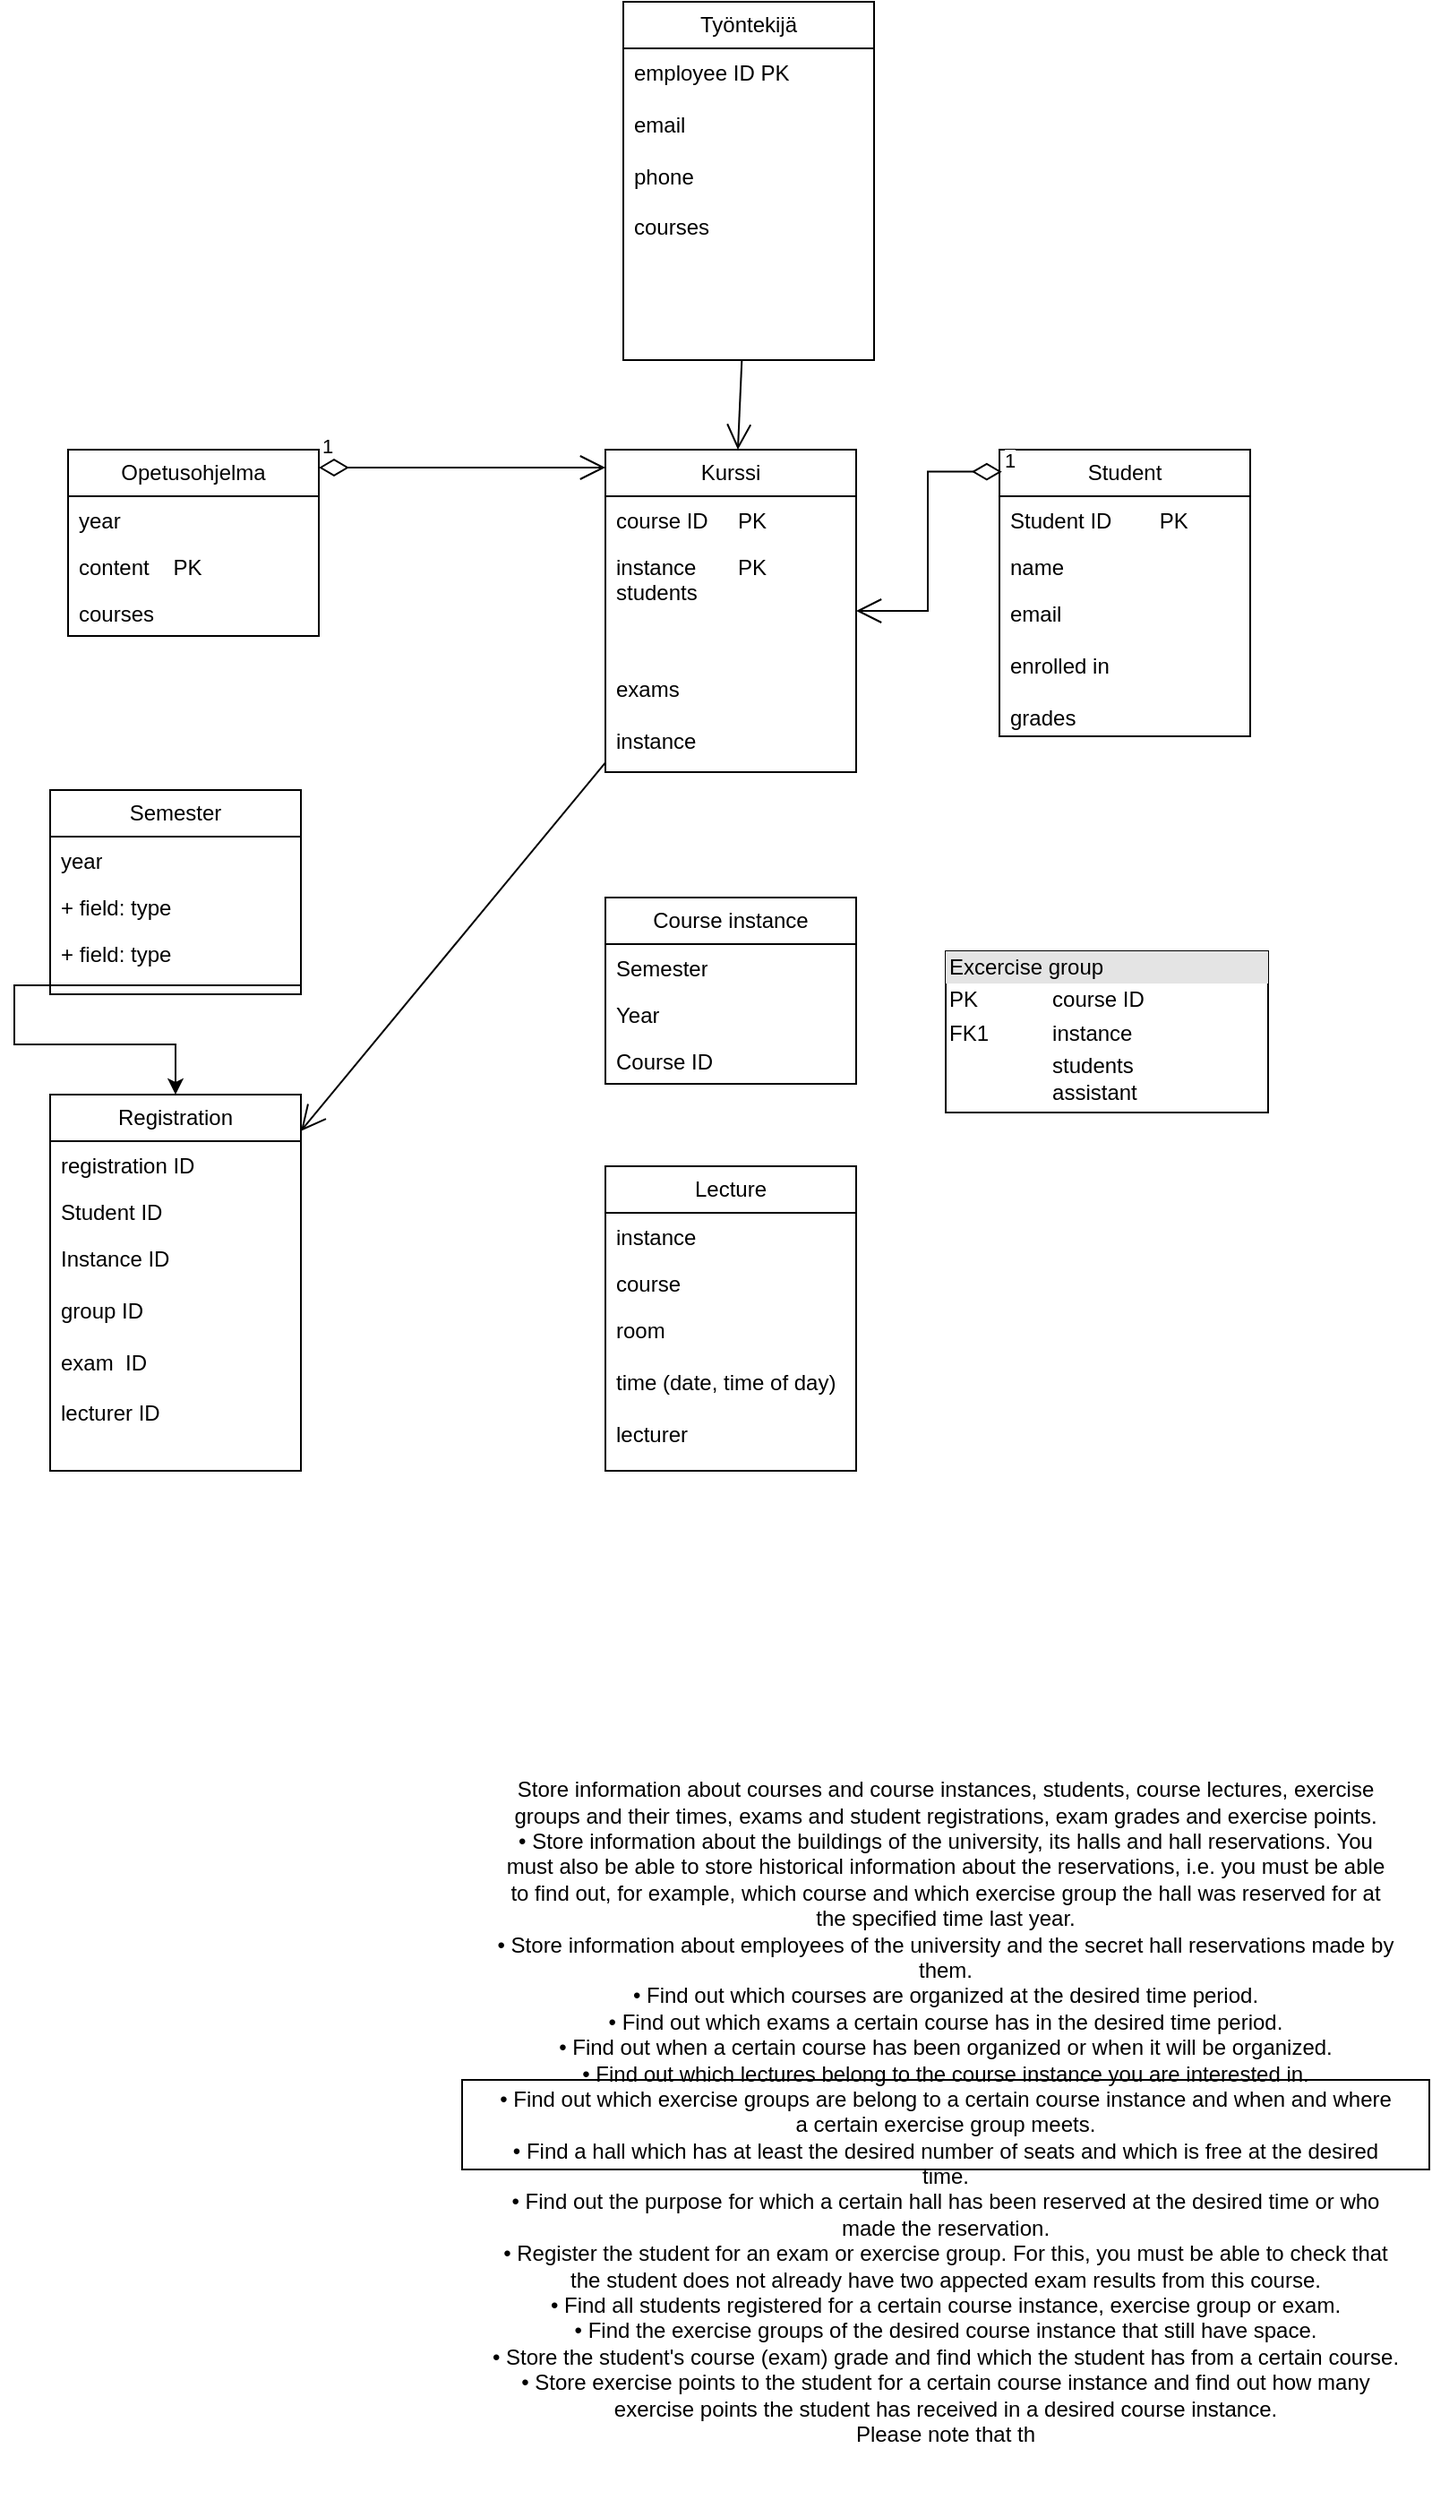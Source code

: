 <mxfile version="21.0.7" type="github">
  <diagram name="Page-1" id="fr7azMlj8yHS9z72IOPQ">
    <mxGraphModel dx="985" dy="1613" grid="1" gridSize="10" guides="1" tooltips="1" connect="1" arrows="1" fold="1" page="1" pageScale="1" pageWidth="827" pageHeight="1169" math="0" shadow="0">
      <root>
        <mxCell id="0" />
        <mxCell id="1" parent="0" />
        <mxCell id="IC3bSYai77iSjpE_L1j_-1" value="Työntekijä" style="swimlane;fontStyle=0;childLayout=stackLayout;horizontal=1;startSize=26;fillColor=none;horizontalStack=0;resizeParent=1;resizeParentMax=0;resizeLast=0;collapsible=1;marginBottom=0;whiteSpace=wrap;html=1;" parent="1" vertex="1">
          <mxGeometry x="370" y="-660" width="140" height="200" as="geometry" />
        </mxCell>
        <mxCell id="IC3bSYai77iSjpE_L1j_-2" value="employee ID PK&lt;br&gt;&lt;br&gt;email&lt;br&gt;&lt;br&gt;phone&lt;br&gt;&lt;br&gt;courses" style="text;strokeColor=none;fillColor=none;align=left;verticalAlign=top;spacingLeft=4;spacingRight=4;overflow=hidden;rotatable=0;points=[[0,0.5],[1,0.5]];portConstraint=eastwest;whiteSpace=wrap;html=1;" parent="IC3bSYai77iSjpE_L1j_-1" vertex="1">
          <mxGeometry y="26" width="140" height="174" as="geometry" />
        </mxCell>
        <mxCell id="IC3bSYai77iSjpE_L1j_-5" value="Semester" style="swimlane;fontStyle=0;childLayout=stackLayout;horizontal=1;startSize=26;fillColor=none;horizontalStack=0;resizeParent=1;resizeParentMax=0;resizeLast=0;collapsible=1;marginBottom=0;whiteSpace=wrap;html=1;" parent="1" vertex="1">
          <mxGeometry x="50" y="-220" width="140" height="114" as="geometry" />
        </mxCell>
        <mxCell id="IC3bSYai77iSjpE_L1j_-6" value="year" style="text;strokeColor=none;fillColor=none;align=left;verticalAlign=top;spacingLeft=4;spacingRight=4;overflow=hidden;rotatable=0;points=[[0,0.5],[1,0.5]];portConstraint=eastwest;whiteSpace=wrap;html=1;" parent="IC3bSYai77iSjpE_L1j_-5" vertex="1">
          <mxGeometry y="26" width="140" height="26" as="geometry" />
        </mxCell>
        <mxCell id="IC3bSYai77iSjpE_L1j_-7" value="+ field: type" style="text;strokeColor=none;fillColor=none;align=left;verticalAlign=top;spacingLeft=4;spacingRight=4;overflow=hidden;rotatable=0;points=[[0,0.5],[1,0.5]];portConstraint=eastwest;whiteSpace=wrap;html=1;" parent="IC3bSYai77iSjpE_L1j_-5" vertex="1">
          <mxGeometry y="52" width="140" height="26" as="geometry" />
        </mxCell>
        <mxCell id="IC3bSYai77iSjpE_L1j_-8" value="+ field: type" style="text;strokeColor=none;fillColor=none;align=left;verticalAlign=top;spacingLeft=4;spacingRight=4;overflow=hidden;rotatable=0;points=[[0,0.5],[1,0.5]];portConstraint=eastwest;whiteSpace=wrap;html=1;" parent="IC3bSYai77iSjpE_L1j_-5" vertex="1">
          <mxGeometry y="78" width="140" height="26" as="geometry" />
        </mxCell>
        <mxCell id="IC3bSYai77iSjpE_L1j_-31" value="" style="line;strokeWidth=1;fillColor=none;align=left;verticalAlign=middle;spacingTop=-1;spacingLeft=3;spacingRight=3;rotatable=0;labelPosition=right;points=[];portConstraint=eastwest;strokeColor=inherit;" parent="IC3bSYai77iSjpE_L1j_-5" vertex="1">
          <mxGeometry y="104" width="140" height="10" as="geometry" />
        </mxCell>
        <mxCell id="IC3bSYai77iSjpE_L1j_-9" value="Student" style="swimlane;fontStyle=0;childLayout=stackLayout;horizontal=1;startSize=26;fillColor=none;horizontalStack=0;resizeParent=1;resizeParentMax=0;resizeLast=0;collapsible=1;marginBottom=0;whiteSpace=wrap;html=1;" parent="1" vertex="1">
          <mxGeometry x="580" y="-410" width="140" height="160" as="geometry" />
        </mxCell>
        <mxCell id="IC3bSYai77iSjpE_L1j_-10" value="Student ID&amp;nbsp; &amp;nbsp; &amp;nbsp; &amp;nbsp; PK" style="text;strokeColor=none;fillColor=none;align=left;verticalAlign=top;spacingLeft=4;spacingRight=4;overflow=hidden;rotatable=0;points=[[0,0.5],[1,0.5]];portConstraint=eastwest;whiteSpace=wrap;html=1;" parent="IC3bSYai77iSjpE_L1j_-9" vertex="1">
          <mxGeometry y="26" width="140" height="26" as="geometry" />
        </mxCell>
        <mxCell id="IC3bSYai77iSjpE_L1j_-11" value="name&lt;br&gt;" style="text;strokeColor=none;fillColor=none;align=left;verticalAlign=top;spacingLeft=4;spacingRight=4;overflow=hidden;rotatable=0;points=[[0,0.5],[1,0.5]];portConstraint=eastwest;whiteSpace=wrap;html=1;" parent="IC3bSYai77iSjpE_L1j_-9" vertex="1">
          <mxGeometry y="52" width="140" height="26" as="geometry" />
        </mxCell>
        <mxCell id="IC3bSYai77iSjpE_L1j_-12" value="email&lt;br&gt;&lt;br&gt;enrolled in&amp;nbsp;&lt;br&gt;&lt;br&gt;grades" style="text;strokeColor=none;fillColor=none;align=left;verticalAlign=top;spacingLeft=4;spacingRight=4;overflow=hidden;rotatable=0;points=[[0,0.5],[1,0.5]];portConstraint=eastwest;whiteSpace=wrap;html=1;" parent="IC3bSYai77iSjpE_L1j_-9" vertex="1">
          <mxGeometry y="78" width="140" height="82" as="geometry" />
        </mxCell>
        <mxCell id="IC3bSYai77iSjpE_L1j_-13" value="Registration" style="swimlane;fontStyle=0;childLayout=stackLayout;horizontal=1;startSize=26;fillColor=none;horizontalStack=0;resizeParent=1;resizeParentMax=0;resizeLast=0;collapsible=1;marginBottom=0;whiteSpace=wrap;html=1;" parent="1" vertex="1">
          <mxGeometry x="50" y="-50" width="140" height="210" as="geometry" />
        </mxCell>
        <mxCell id="IC3bSYai77iSjpE_L1j_-14" value="registration ID&lt;br&gt;&lt;br&gt;student ID&amp;nbsp; &amp;nbsp; PK" style="text;strokeColor=none;fillColor=none;align=left;verticalAlign=top;spacingLeft=4;spacingRight=4;overflow=hidden;rotatable=0;points=[[0,0.5],[1,0.5]];portConstraint=eastwest;whiteSpace=wrap;html=1;" parent="IC3bSYai77iSjpE_L1j_-13" vertex="1">
          <mxGeometry y="26" width="140" height="26" as="geometry" />
        </mxCell>
        <mxCell id="IC3bSYai77iSjpE_L1j_-15" value="Student ID&lt;br&gt;&lt;br&gt;instance ID&lt;br&gt;year" style="text;strokeColor=none;fillColor=none;align=left;verticalAlign=top;spacingLeft=4;spacingRight=4;overflow=hidden;rotatable=0;points=[[0,0.5],[1,0.5]];portConstraint=eastwest;whiteSpace=wrap;html=1;" parent="IC3bSYai77iSjpE_L1j_-13" vertex="1">
          <mxGeometry y="52" width="140" height="26" as="geometry" />
        </mxCell>
        <mxCell id="IC3bSYai77iSjpE_L1j_-16" value="Instance ID&lt;br&gt;&lt;br&gt;group ID&lt;br&gt;&lt;br&gt;exam&amp;nbsp; ID&lt;br&gt;&lt;br&gt;lecturer ID" style="text;strokeColor=none;fillColor=none;align=left;verticalAlign=top;spacingLeft=4;spacingRight=4;overflow=hidden;rotatable=0;points=[[0,0.5],[1,0.5]];portConstraint=eastwest;whiteSpace=wrap;html=1;" parent="IC3bSYai77iSjpE_L1j_-13" vertex="1">
          <mxGeometry y="78" width="140" height="132" as="geometry" />
        </mxCell>
        <mxCell id="IC3bSYai77iSjpE_L1j_-17" value="Opetusohjelma" style="swimlane;fontStyle=0;childLayout=stackLayout;horizontal=1;startSize=26;fillColor=none;horizontalStack=0;resizeParent=1;resizeParentMax=0;resizeLast=0;collapsible=1;marginBottom=0;whiteSpace=wrap;html=1;" parent="1" vertex="1">
          <mxGeometry x="60" y="-410" width="140" height="104" as="geometry" />
        </mxCell>
        <mxCell id="IC3bSYai77iSjpE_L1j_-18" value="year&amp;nbsp;" style="text;strokeColor=none;fillColor=none;align=left;verticalAlign=top;spacingLeft=4;spacingRight=4;overflow=hidden;rotatable=0;points=[[0,0.5],[1,0.5]];portConstraint=eastwest;whiteSpace=wrap;html=1;" parent="IC3bSYai77iSjpE_L1j_-17" vertex="1">
          <mxGeometry y="26" width="140" height="26" as="geometry" />
        </mxCell>
        <mxCell id="IC3bSYai77iSjpE_L1j_-19" value="content&amp;nbsp; &amp;nbsp; PK" style="text;strokeColor=none;fillColor=none;align=left;verticalAlign=top;spacingLeft=4;spacingRight=4;overflow=hidden;rotatable=0;points=[[0,0.5],[1,0.5]];portConstraint=eastwest;whiteSpace=wrap;html=1;" parent="IC3bSYai77iSjpE_L1j_-17" vertex="1">
          <mxGeometry y="52" width="140" height="26" as="geometry" />
        </mxCell>
        <mxCell id="IC3bSYai77iSjpE_L1j_-20" value="courses" style="text;strokeColor=none;fillColor=none;align=left;verticalAlign=top;spacingLeft=4;spacingRight=4;overflow=hidden;rotatable=0;points=[[0,0.5],[1,0.5]];portConstraint=eastwest;whiteSpace=wrap;html=1;" parent="IC3bSYai77iSjpE_L1j_-17" vertex="1">
          <mxGeometry y="78" width="140" height="26" as="geometry" />
        </mxCell>
        <mxCell id="IC3bSYai77iSjpE_L1j_-21" value="&#xa;Store information about courses and course instances, students, course lectures, exercise&#xa;groups and their times, exams and student registrations, exam grades and exercise points.&#xa;• Store information about the buildings of the university, its halls and hall reservations. You&#xa;must also be able to store historical information about the reservations, i.e. you must be able&#xa;to find out, for example, which course and which exercise group the hall was reserved for at&#xa;the specified time last year.&#xa;• Store information about employees of the university and the secret hall reservations made by&#xa;them.&#xa;• Find out which courses are organized at the desired time period.&#xa;• Find out which exams a certain course has in the desired time period.&#xa;• Find out when a certain course has been organized or when it will be organized.&#xa;• Find out which lectures belong to the course instance you are interested in.&#xa;• Find out which exercise groups are belong to a certain course instance and when and where&#xa;a certain exercise group meets.&#xa;• Find a hall which has at least the desired number of seats and which is free at the desired&#xa;time.&#xa;• Find out the purpose for which a certain hall has been reserved at the desired time or who&#xa;made the reservation.&#xa;• Register the student for an exam or exercise group. For this, you must be able to check that&#xa;the student does not already have two appected exam results from this course.&#xa;• Find all students registered for a certain course instance, exercise group or exam.&#xa;• Find the exercise groups of the desired course instance that still have space.&#xa;• Store the student&#39;s course (exam) grade and find which the student has from a certain course.&#xa;• Store exercise points to the student for a certain course instance and find out how many&#xa;exercise points the student has received in a desired course instance.&#xa;Please note that th&#xa;&#xa;" style="html=1;whiteSpace=wrap;" parent="1" vertex="1">
          <mxGeometry x="280" y="500" width="540" height="50" as="geometry" />
        </mxCell>
        <mxCell id="IC3bSYai77iSjpE_L1j_-23" value="Kurssi" style="swimlane;fontStyle=0;childLayout=stackLayout;horizontal=1;startSize=26;fillColor=none;horizontalStack=0;resizeParent=1;resizeParentMax=0;resizeLast=0;collapsible=1;marginBottom=0;whiteSpace=wrap;html=1;" parent="1" vertex="1">
          <mxGeometry x="360" y="-410" width="140" height="180" as="geometry" />
        </mxCell>
        <mxCell id="IC3bSYai77iSjpE_L1j_-24" value="course ID&amp;nbsp; &amp;nbsp; &amp;nbsp;PK&lt;br&gt;&lt;br&gt;" style="text;strokeColor=none;fillColor=none;align=left;verticalAlign=top;spacingLeft=4;spacingRight=4;overflow=hidden;rotatable=0;points=[[0,0.5],[1,0.5]];portConstraint=eastwest;whiteSpace=wrap;html=1;" parent="IC3bSYai77iSjpE_L1j_-23" vertex="1">
          <mxGeometry y="26" width="140" height="26" as="geometry" />
        </mxCell>
        <mxCell id="IC3bSYai77iSjpE_L1j_-25" value="instance&amp;nbsp; &amp;nbsp; &amp;nbsp; &amp;nbsp;PK&lt;br&gt;students&lt;br&gt;&lt;br&gt;" style="text;strokeColor=none;fillColor=none;align=left;verticalAlign=top;spacingLeft=4;spacingRight=4;overflow=hidden;rotatable=0;points=[[0,0.5],[1,0.5]];portConstraint=eastwest;whiteSpace=wrap;html=1;" parent="IC3bSYai77iSjpE_L1j_-23" vertex="1">
          <mxGeometry y="52" width="140" height="68" as="geometry" />
        </mxCell>
        <mxCell id="IC3bSYai77iSjpE_L1j_-26" value="exams&lt;br&gt;&lt;br&gt;instance&lt;br&gt;&lt;br&gt;" style="text;strokeColor=none;fillColor=none;align=left;verticalAlign=top;spacingLeft=4;spacingRight=4;overflow=hidden;rotatable=0;points=[[0,0.5],[1,0.5]];portConstraint=eastwest;whiteSpace=wrap;html=1;" parent="IC3bSYai77iSjpE_L1j_-23" vertex="1">
          <mxGeometry y="120" width="140" height="60" as="geometry" />
        </mxCell>
        <mxCell id="IC3bSYai77iSjpE_L1j_-27" value="1" style="endArrow=open;html=1;endSize=12;startArrow=diamondThin;startSize=14;startFill=0;edgeStyle=orthogonalEdgeStyle;align=left;verticalAlign=bottom;rounded=0;" parent="1" edge="1">
          <mxGeometry x="-1" y="3" relative="1" as="geometry">
            <mxPoint x="200" y="-400" as="sourcePoint" />
            <mxPoint x="360" y="-400" as="targetPoint" />
          </mxGeometry>
        </mxCell>
        <mxCell id="IC3bSYai77iSjpE_L1j_-32" style="edgeStyle=orthogonalEdgeStyle;rounded=0;orthogonalLoop=1;jettySize=auto;html=1;" parent="1" source="IC3bSYai77iSjpE_L1j_-31" target="IC3bSYai77iSjpE_L1j_-13" edge="1">
          <mxGeometry relative="1" as="geometry" />
        </mxCell>
        <mxCell id="IC3bSYai77iSjpE_L1j_-33" value="" style="endArrow=open;endFill=1;endSize=12;html=1;rounded=0;" parent="1" source="IC3bSYai77iSjpE_L1j_-23" target="IC3bSYai77iSjpE_L1j_-13" edge="1">
          <mxGeometry width="160" relative="1" as="geometry">
            <mxPoint x="410" y="-220" as="sourcePoint" />
            <mxPoint x="570" y="-220" as="targetPoint" />
          </mxGeometry>
        </mxCell>
        <mxCell id="IC3bSYai77iSjpE_L1j_-34" value="1" style="endArrow=open;html=1;endSize=12;startArrow=diamondThin;startSize=14;startFill=0;edgeStyle=orthogonalEdgeStyle;align=left;verticalAlign=bottom;rounded=0;exitX=0.01;exitY=0.077;exitDx=0;exitDy=0;exitPerimeter=0;" parent="1" source="IC3bSYai77iSjpE_L1j_-9" target="IC3bSYai77iSjpE_L1j_-23" edge="1">
          <mxGeometry x="-1" y="3" relative="1" as="geometry">
            <mxPoint x="410" y="-310" as="sourcePoint" />
            <mxPoint x="570" y="-310" as="targetPoint" />
          </mxGeometry>
        </mxCell>
        <mxCell id="IC3bSYai77iSjpE_L1j_-35" value="" style="endArrow=open;endFill=1;endSize=12;html=1;rounded=0;" parent="1" source="IC3bSYai77iSjpE_L1j_-2" target="IC3bSYai77iSjpE_L1j_-23" edge="1">
          <mxGeometry width="160" relative="1" as="geometry">
            <mxPoint x="410" y="-370" as="sourcePoint" />
            <mxPoint x="570" y="-370" as="targetPoint" />
          </mxGeometry>
        </mxCell>
        <mxCell id="Lls4l3NtjVXP3SoWg_w2-1" value="Course instance" style="swimlane;fontStyle=0;childLayout=stackLayout;horizontal=1;startSize=26;fillColor=none;horizontalStack=0;resizeParent=1;resizeParentMax=0;resizeLast=0;collapsible=1;marginBottom=0;whiteSpace=wrap;html=1;" parent="1" vertex="1">
          <mxGeometry x="360" y="-160" width="140" height="104" as="geometry" />
        </mxCell>
        <mxCell id="Lls4l3NtjVXP3SoWg_w2-2" value="Semester" style="text;strokeColor=none;fillColor=none;align=left;verticalAlign=top;spacingLeft=4;spacingRight=4;overflow=hidden;rotatable=0;points=[[0,0.5],[1,0.5]];portConstraint=eastwest;whiteSpace=wrap;html=1;" parent="Lls4l3NtjVXP3SoWg_w2-1" vertex="1">
          <mxGeometry y="26" width="140" height="26" as="geometry" />
        </mxCell>
        <mxCell id="Lls4l3NtjVXP3SoWg_w2-3" value="Year" style="text;strokeColor=none;fillColor=none;align=left;verticalAlign=top;spacingLeft=4;spacingRight=4;overflow=hidden;rotatable=0;points=[[0,0.5],[1,0.5]];portConstraint=eastwest;whiteSpace=wrap;html=1;" parent="Lls4l3NtjVXP3SoWg_w2-1" vertex="1">
          <mxGeometry y="52" width="140" height="26" as="geometry" />
        </mxCell>
        <mxCell id="Lls4l3NtjVXP3SoWg_w2-4" value="Course ID" style="text;strokeColor=none;fillColor=none;align=left;verticalAlign=top;spacingLeft=4;spacingRight=4;overflow=hidden;rotatable=0;points=[[0,0.5],[1,0.5]];portConstraint=eastwest;whiteSpace=wrap;html=1;" parent="Lls4l3NtjVXP3SoWg_w2-1" vertex="1">
          <mxGeometry y="78" width="140" height="26" as="geometry" />
        </mxCell>
        <mxCell id="Lls4l3NtjVXP3SoWg_w2-5" value="Lecture" style="swimlane;fontStyle=0;childLayout=stackLayout;horizontal=1;startSize=26;fillColor=none;horizontalStack=0;resizeParent=1;resizeParentMax=0;resizeLast=0;collapsible=1;marginBottom=0;whiteSpace=wrap;html=1;" parent="1" vertex="1">
          <mxGeometry x="360" y="-10" width="140" height="170" as="geometry" />
        </mxCell>
        <mxCell id="Lls4l3NtjVXP3SoWg_w2-6" value="instance" style="text;strokeColor=none;fillColor=none;align=left;verticalAlign=top;spacingLeft=4;spacingRight=4;overflow=hidden;rotatable=0;points=[[0,0.5],[1,0.5]];portConstraint=eastwest;whiteSpace=wrap;html=1;" parent="Lls4l3NtjVXP3SoWg_w2-5" vertex="1">
          <mxGeometry y="26" width="140" height="26" as="geometry" />
        </mxCell>
        <mxCell id="Lls4l3NtjVXP3SoWg_w2-7" value="course" style="text;strokeColor=none;fillColor=none;align=left;verticalAlign=top;spacingLeft=4;spacingRight=4;overflow=hidden;rotatable=0;points=[[0,0.5],[1,0.5]];portConstraint=eastwest;whiteSpace=wrap;html=1;" parent="Lls4l3NtjVXP3SoWg_w2-5" vertex="1">
          <mxGeometry y="52" width="140" height="26" as="geometry" />
        </mxCell>
        <mxCell id="Lls4l3NtjVXP3SoWg_w2-8" value="room&lt;br&gt;&lt;br&gt;time (date, time of day)&lt;br&gt;&lt;br&gt;lecturer" style="text;strokeColor=none;fillColor=none;align=left;verticalAlign=top;spacingLeft=4;spacingRight=4;overflow=hidden;rotatable=0;points=[[0,0.5],[1,0.5]];portConstraint=eastwest;whiteSpace=wrap;html=1;" parent="Lls4l3NtjVXP3SoWg_w2-5" vertex="1">
          <mxGeometry y="78" width="140" height="92" as="geometry" />
        </mxCell>
        <mxCell id="jS1crOWfI2JhgpDE9E2U-1" value="&lt;div style=&quot;box-sizing:border-box;width:100%;background:#e4e4e4;padding:2px;&quot;&gt;Excercise group&lt;/div&gt;&lt;table style=&quot;width:100%;font-size:1em;&quot; cellpadding=&quot;2&quot; cellspacing=&quot;0&quot;&gt;&lt;tbody&gt;&lt;tr&gt;&lt;td&gt;PK&lt;/td&gt;&lt;td&gt;course ID&lt;/td&gt;&lt;/tr&gt;&lt;tr&gt;&lt;td&gt;FK1&lt;/td&gt;&lt;td&gt;instance&lt;/td&gt;&lt;/tr&gt;&lt;tr&gt;&lt;td&gt;&lt;/td&gt;&lt;td&gt;students&lt;br&gt;assistant&lt;/td&gt;&lt;/tr&gt;&lt;/tbody&gt;&lt;/table&gt;" style="verticalAlign=top;align=left;overflow=fill;html=1;whiteSpace=wrap;" vertex="1" parent="1">
          <mxGeometry x="550" y="-130" width="180" height="90" as="geometry" />
        </mxCell>
      </root>
    </mxGraphModel>
  </diagram>
</mxfile>
